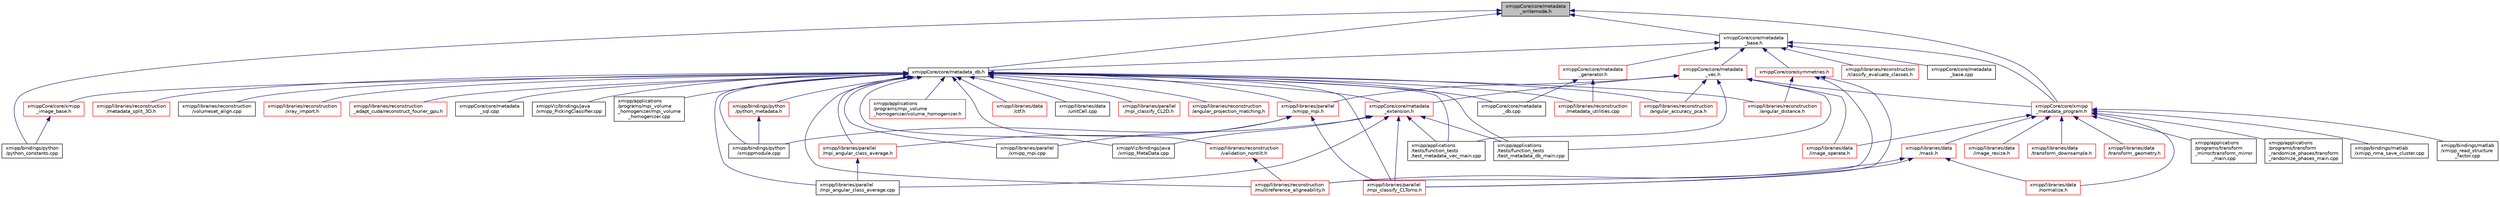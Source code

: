 digraph "xmippCore/core/metadata_writemode.h"
{
  edge [fontname="Helvetica",fontsize="10",labelfontname="Helvetica",labelfontsize="10"];
  node [fontname="Helvetica",fontsize="10",shape=record];
  Node1 [label="xmippCore/core/metadata\l_writemode.h",height=0.2,width=0.4,color="black", fillcolor="grey75", style="filled", fontcolor="black"];
  Node1 -> Node2 [dir="back",color="midnightblue",fontsize="10",style="solid",fontname="Helvetica"];
  Node2 [label="xmipp/bindings/python\l/python_constants.cpp",height=0.2,width=0.4,color="black", fillcolor="white", style="filled",URL="$python__constants_8cpp.html"];
  Node1 -> Node3 [dir="back",color="midnightblue",fontsize="10",style="solid",fontname="Helvetica"];
  Node3 [label="xmippCore/core/metadata\l_base.h",height=0.2,width=0.4,color="black", fillcolor="white", style="filled",URL="$metadata__base_8h.html"];
  Node3 -> Node4 [dir="back",color="midnightblue",fontsize="10",style="solid",fontname="Helvetica"];
  Node4 [label="xmipp/libraries/reconstruction\l/classify_evaluate_classes.h",height=0.2,width=0.4,color="red", fillcolor="white", style="filled",URL="$classify__evaluate__classes_8h.html"];
  Node3 -> Node7 [dir="back",color="midnightblue",fontsize="10",style="solid",fontname="Helvetica"];
  Node7 [label="xmippCore/core/metadata_db.h",height=0.2,width=0.4,color="black", fillcolor="white", style="filled",URL="$metadata__db_8h.html"];
  Node7 -> Node8 [dir="back",color="midnightblue",fontsize="10",style="solid",fontname="Helvetica"];
  Node8 [label="xmipp/applications\l/programs/mpi_volume\l_homogenizer/volume_homogenizer.h",height=0.2,width=0.4,color="red", fillcolor="white", style="filled",URL="$volume__homogenizer_8h.html"];
  Node7 -> Node10 [dir="back",color="midnightblue",fontsize="10",style="solid",fontname="Helvetica"];
  Node10 [label="xmipp/applications\l/programs/mpi_volume\l_homogenizer/mpi_volume\l_homogenizer.cpp",height=0.2,width=0.4,color="black", fillcolor="white", style="filled",URL="$mpi__volume__homogenizer_8cpp.html"];
  Node7 -> Node13 [dir="back",color="midnightblue",fontsize="10",style="solid",fontname="Helvetica"];
  Node13 [label="xmipp/applications\l/tests/function_tests\l/test_metadata_db_main.cpp",height=0.2,width=0.4,color="black", fillcolor="white", style="filled",URL="$test__metadata__db__main_8cpp.html"];
  Node7 -> Node14 [dir="back",color="midnightblue",fontsize="10",style="solid",fontname="Helvetica"];
  Node14 [label="xmipp/applications\l/tests/function_tests\l/test_metadata_vec_main.cpp",height=0.2,width=0.4,color="black", fillcolor="white", style="filled",URL="$test__metadata__vec__main_8cpp.html"];
  Node7 -> Node15 [dir="back",color="midnightblue",fontsize="10",style="solid",fontname="Helvetica"];
  Node15 [label="xmipp/bindings/python\l/python_metadata.h",height=0.2,width=0.4,color="red", fillcolor="white", style="filled",URL="$python__metadata_8h.html"];
  Node15 -> Node19 [dir="back",color="midnightblue",fontsize="10",style="solid",fontname="Helvetica"];
  Node19 [label="xmipp/bindings/python\l/xmippmodule.cpp",height=0.2,width=0.4,color="black", fillcolor="white", style="filled",URL="$xmippmodule_8cpp.html"];
  Node7 -> Node19 [dir="back",color="midnightblue",fontsize="10",style="solid",fontname="Helvetica"];
  Node7 -> Node22 [dir="back",color="midnightblue",fontsize="10",style="solid",fontname="Helvetica"];
  Node22 [label="xmipp/libraries/data\l/ctf.h",height=0.2,width=0.4,color="red", fillcolor="white", style="filled",URL="$ctf_8h.html"];
  Node7 -> Node203 [dir="back",color="midnightblue",fontsize="10",style="solid",fontname="Helvetica"];
  Node203 [label="xmipp/libraries/data\l/unitCell.cpp",height=0.2,width=0.4,color="black", fillcolor="white", style="filled",URL="$unitCell_8cpp.html"];
  Node7 -> Node204 [dir="back",color="midnightblue",fontsize="10",style="solid",fontname="Helvetica"];
  Node204 [label="xmipp/libraries/parallel\l/mpi_angular_class_average.h",height=0.2,width=0.4,color="red", fillcolor="white", style="filled",URL="$mpi__angular__class__average_8h.html"];
  Node204 -> Node206 [dir="back",color="midnightblue",fontsize="10",style="solid",fontname="Helvetica"];
  Node206 [label="xmipp/libraries/parallel\l/mpi_angular_class_average.cpp",height=0.2,width=0.4,color="black", fillcolor="white", style="filled",URL="$mpi__angular__class__average_8cpp.html"];
  Node7 -> Node206 [dir="back",color="midnightblue",fontsize="10",style="solid",fontname="Helvetica"];
  Node7 -> Node207 [dir="back",color="midnightblue",fontsize="10",style="solid",fontname="Helvetica"];
  Node207 [label="xmipp/libraries/parallel\l/mpi_classify_CL2D.h",height=0.2,width=0.4,color="red", fillcolor="white", style="filled",URL="$mpi__classify__CL2D_8h.html"];
  Node7 -> Node210 [dir="back",color="midnightblue",fontsize="10",style="solid",fontname="Helvetica"];
  Node210 [label="xmipp/libraries/parallel\l/xmipp_mpi.h",height=0.2,width=0.4,color="red", fillcolor="white", style="filled",URL="$xmipp__mpi_8h.html"];
  Node210 -> Node204 [dir="back",color="midnightblue",fontsize="10",style="solid",fontname="Helvetica"];
  Node210 -> Node234 [dir="back",color="midnightblue",fontsize="10",style="solid",fontname="Helvetica"];
  Node234 [label="xmipp/libraries/parallel\l/mpi_classify_CLTomo.h",height=0.2,width=0.4,color="red", fillcolor="white", style="filled",URL="$mpi__classify__CLTomo_8h.html"];
  Node210 -> Node276 [dir="back",color="midnightblue",fontsize="10",style="solid",fontname="Helvetica"];
  Node276 [label="xmipp/libraries/parallel\l/xmipp_mpi.cpp",height=0.2,width=0.4,color="black", fillcolor="white", style="filled",URL="$xmipp__mpi_8cpp.html"];
  Node7 -> Node234 [dir="back",color="midnightblue",fontsize="10",style="solid",fontname="Helvetica"];
  Node7 -> Node276 [dir="back",color="midnightblue",fontsize="10",style="solid",fontname="Helvetica"];
  Node7 -> Node280 [dir="back",color="midnightblue",fontsize="10",style="solid",fontname="Helvetica"];
  Node280 [label="xmipp/libraries/reconstruction\l/angular_accuracy_pca.h",height=0.2,width=0.4,color="red", fillcolor="white", style="filled",URL="$angular__accuracy__pca_8h.html"];
  Node7 -> Node283 [dir="back",color="midnightblue",fontsize="10",style="solid",fontname="Helvetica"];
  Node283 [label="xmipp/libraries/reconstruction\l/angular_distance.h",height=0.2,width=0.4,color="red", fillcolor="white", style="filled",URL="$angular__distance_8h.html"];
  Node7 -> Node289 [dir="back",color="midnightblue",fontsize="10",style="solid",fontname="Helvetica"];
  Node289 [label="xmipp/libraries/reconstruction\l/angular_projection_matching.h",height=0.2,width=0.4,color="red", fillcolor="white", style="filled",URL="$angular__projection__matching_8h.html"];
  Node7 -> Node291 [dir="back",color="midnightblue",fontsize="10",style="solid",fontname="Helvetica"];
  Node291 [label="xmipp/libraries/reconstruction\l/metadata_split_3D.h",height=0.2,width=0.4,color="red", fillcolor="white", style="filled",URL="$metadata__split__3D_8h.html"];
  Node7 -> Node294 [dir="back",color="midnightblue",fontsize="10",style="solid",fontname="Helvetica"];
  Node294 [label="xmipp/libraries/reconstruction\l/metadata_utilities.cpp",height=0.2,width=0.4,color="red", fillcolor="white", style="filled",URL="$metadata__utilities_8cpp.html"];
  Node7 -> Node296 [dir="back",color="midnightblue",fontsize="10",style="solid",fontname="Helvetica"];
  Node296 [label="xmipp/libraries/reconstruction\l/validation_nontilt.h",height=0.2,width=0.4,color="red", fillcolor="white", style="filled",URL="$validation__nontilt_8h.html"];
  Node296 -> Node298 [dir="back",color="midnightblue",fontsize="10",style="solid",fontname="Helvetica"];
  Node298 [label="xmipp/libraries/reconstruction\l/multireference_aligneability.h",height=0.2,width=0.4,color="red", fillcolor="white", style="filled",URL="$multireference__aligneability_8h.html"];
  Node7 -> Node298 [dir="back",color="midnightblue",fontsize="10",style="solid",fontname="Helvetica"];
  Node7 -> Node301 [dir="back",color="midnightblue",fontsize="10",style="solid",fontname="Helvetica"];
  Node301 [label="xmipp/libraries/reconstruction\l/volumeset_align.cpp",height=0.2,width=0.4,color="black", fillcolor="white", style="filled",URL="$volumeset__align_8cpp.html"];
  Node7 -> Node302 [dir="back",color="midnightblue",fontsize="10",style="solid",fontname="Helvetica"];
  Node302 [label="xmipp/libraries/reconstruction\l/xray_import.h",height=0.2,width=0.4,color="red", fillcolor="white", style="filled",URL="$xray__import_8h.html"];
  Node7 -> Node305 [dir="back",color="midnightblue",fontsize="10",style="solid",fontname="Helvetica"];
  Node305 [label="xmipp/libraries/reconstruction\l_adapt_cuda/reconstruct_fourier_gpu.h",height=0.2,width=0.4,color="red", fillcolor="white", style="filled",URL="$reconstruct__fourier__gpu_8h.html"];
  Node7 -> Node307 [dir="back",color="midnightblue",fontsize="10",style="solid",fontname="Helvetica"];
  Node307 [label="xmippCore/core/xmipp\l_image_base.h",height=0.2,width=0.4,color="red", fillcolor="white", style="filled",URL="$xmipp__image__base_8h.html"];
  Node307 -> Node2 [dir="back",color="midnightblue",fontsize="10",style="solid",fontname="Helvetica"];
  Node7 -> Node627 [dir="back",color="midnightblue",fontsize="10",style="solid",fontname="Helvetica"];
  Node627 [label="xmippCore/core/metadata\l_extension.h",height=0.2,width=0.4,color="red", fillcolor="white", style="filled",URL="$metadata__extension_8h.html"];
  Node627 -> Node13 [dir="back",color="midnightblue",fontsize="10",style="solid",fontname="Helvetica"];
  Node627 -> Node14 [dir="back",color="midnightblue",fontsize="10",style="solid",fontname="Helvetica"];
  Node627 -> Node19 [dir="back",color="midnightblue",fontsize="10",style="solid",fontname="Helvetica"];
  Node627 -> Node206 [dir="back",color="midnightblue",fontsize="10",style="solid",fontname="Helvetica"];
  Node627 -> Node234 [dir="back",color="midnightblue",fontsize="10",style="solid",fontname="Helvetica"];
  Node627 -> Node198 [dir="back",color="midnightblue",fontsize="10",style="solid",fontname="Helvetica"];
  Node198 [label="xmippViz/bindings/java\l/xmipp_MetaData.cpp",height=0.2,width=0.4,color="black", fillcolor="white", style="filled",URL="$bindings_2java_2xmipp__MetaData_8cpp.html"];
  Node7 -> Node648 [dir="back",color="midnightblue",fontsize="10",style="solid",fontname="Helvetica"];
  Node648 [label="xmippCore/core/metadata\l_db.cpp",height=0.2,width=0.4,color="black", fillcolor="white", style="filled",URL="$metadata__db_8cpp.html"];
  Node7 -> Node682 [dir="back",color="midnightblue",fontsize="10",style="solid",fontname="Helvetica"];
  Node682 [label="xmippCore/core/metadata\l_sql.cpp",height=0.2,width=0.4,color="black", fillcolor="white", style="filled",URL="$metadata__sql_8cpp.html"];
  Node7 -> Node198 [dir="back",color="midnightblue",fontsize="10",style="solid",fontname="Helvetica"];
  Node7 -> Node199 [dir="back",color="midnightblue",fontsize="10",style="solid",fontname="Helvetica"];
  Node199 [label="xmippViz/bindings/java\l/xmipp_PickingClassifier.cpp",height=0.2,width=0.4,color="black", fillcolor="white", style="filled",URL="$xmipp__PickingClassifier_8cpp.html"];
  Node3 -> Node683 [dir="back",color="midnightblue",fontsize="10",style="solid",fontname="Helvetica"];
  Node683 [label="xmippCore/core/metadata\l_vec.h",height=0.2,width=0.4,color="red", fillcolor="white", style="filled",URL="$metadata__vec_8h.html"];
  Node683 -> Node13 [dir="back",color="midnightblue",fontsize="10",style="solid",fontname="Helvetica"];
  Node683 -> Node14 [dir="back",color="midnightblue",fontsize="10",style="solid",fontname="Helvetica"];
  Node683 -> Node512 [dir="back",color="midnightblue",fontsize="10",style="solid",fontname="Helvetica"];
  Node512 [label="xmipp/libraries/data\l/image_operate.h",height=0.2,width=0.4,color="red", fillcolor="white", style="filled",URL="$image__operate_8h.html"];
  Node683 -> Node210 [dir="back",color="midnightblue",fontsize="10",style="solid",fontname="Helvetica"];
  Node683 -> Node280 [dir="back",color="midnightblue",fontsize="10",style="solid",fontname="Helvetica"];
  Node683 -> Node627 [dir="back",color="midnightblue",fontsize="10",style="solid",fontname="Helvetica"];
  Node683 -> Node732 [dir="back",color="midnightblue",fontsize="10",style="solid",fontname="Helvetica"];
  Node732 [label="xmippCore/core/xmipp\l_metadata_program.h",height=0.2,width=0.4,color="red", fillcolor="white", style="filled",URL="$xmipp__metadata__program_8h.html"];
  Node732 -> Node654 [dir="back",color="midnightblue",fontsize="10",style="solid",fontname="Helvetica"];
  Node654 [label="xmipp/applications\l/programs/transform\l_mirror/transform_mirror\l_main.cpp",height=0.2,width=0.4,color="black", fillcolor="white", style="filled",URL="$transform__mirror__main_8cpp.html"];
  Node732 -> Node316 [dir="back",color="midnightblue",fontsize="10",style="solid",fontname="Helvetica"];
  Node316 [label="xmipp/applications\l/programs/transform\l_randomize_phases/transform\l_randomize_phases_main.cpp",height=0.2,width=0.4,color="black", fillcolor="white", style="filled",URL="$transform__randomize__phases__main_8cpp.html"];
  Node732 -> Node733 [dir="back",color="midnightblue",fontsize="10",style="solid",fontname="Helvetica"];
  Node733 [label="xmipp/bindings/matlab\l/xmipp_nma_save_cluster.cpp",height=0.2,width=0.4,color="black", fillcolor="white", style="filled",URL="$xmipp__nma__save__cluster_8cpp.html"];
  Node732 -> Node734 [dir="back",color="midnightblue",fontsize="10",style="solid",fontname="Helvetica"];
  Node734 [label="xmipp/bindings/matlab\l/xmipp_read_structure\l_factor.cpp",height=0.2,width=0.4,color="black", fillcolor="white", style="filled",URL="$xmipp__read__structure__factor_8cpp.html"];
  Node732 -> Node359 [dir="back",color="midnightblue",fontsize="10",style="solid",fontname="Helvetica"];
  Node359 [label="xmipp/libraries/data\l/mask.h",height=0.2,width=0.4,color="red", fillcolor="white", style="filled",URL="$mask_8h.html"];
  Node359 -> Node366 [dir="back",color="midnightblue",fontsize="10",style="solid",fontname="Helvetica"];
  Node366 [label="xmipp/libraries/data\l/normalize.h",height=0.2,width=0.4,color="red", fillcolor="white", style="filled",URL="$normalize_8h.html"];
  Node359 -> Node234 [dir="back",color="midnightblue",fontsize="10",style="solid",fontname="Helvetica"];
  Node359 -> Node298 [dir="back",color="midnightblue",fontsize="10",style="solid",fontname="Helvetica"];
  Node732 -> Node512 [dir="back",color="midnightblue",fontsize="10",style="solid",fontname="Helvetica"];
  Node732 -> Node656 [dir="back",color="midnightblue",fontsize="10",style="solid",fontname="Helvetica"];
  Node656 [label="xmipp/libraries/data\l/image_resize.h",height=0.2,width=0.4,color="red", fillcolor="white", style="filled",URL="$image__resize_8h.html"];
  Node732 -> Node366 [dir="back",color="midnightblue",fontsize="10",style="solid",fontname="Helvetica"];
  Node732 -> Node735 [dir="back",color="midnightblue",fontsize="10",style="solid",fontname="Helvetica"];
  Node735 [label="xmipp/libraries/data\l/transform_downsample.h",height=0.2,width=0.4,color="red", fillcolor="white", style="filled",URL="$transform__downsample_8h.html"];
  Node732 -> Node520 [dir="back",color="midnightblue",fontsize="10",style="solid",fontname="Helvetica"];
  Node520 [label="xmipp/libraries/data\l/transform_geometry.h",height=0.2,width=0.4,color="red", fillcolor="white", style="filled",URL="$transform__geometry_8h.html"];
  Node3 -> Node751 [dir="back",color="midnightblue",fontsize="10",style="solid",fontname="Helvetica"];
  Node751 [label="xmippCore/core/symmetries.h",height=0.2,width=0.4,color="red", fillcolor="white", style="filled",URL="$ore_2core_2symmetries_8h.html"];
  Node751 -> Node234 [dir="back",color="midnightblue",fontsize="10",style="solid",fontname="Helvetica"];
  Node751 -> Node283 [dir="back",color="midnightblue",fontsize="10",style="solid",fontname="Helvetica"];
  Node751 -> Node298 [dir="back",color="midnightblue",fontsize="10",style="solid",fontname="Helvetica"];
  Node3 -> Node647 [dir="back",color="midnightblue",fontsize="10",style="solid",fontname="Helvetica"];
  Node647 [label="xmippCore/core/metadata\l_base.cpp",height=0.2,width=0.4,color="black", fillcolor="white", style="filled",URL="$metadata__base_8cpp.html"];
  Node3 -> Node757 [dir="back",color="midnightblue",fontsize="10",style="solid",fontname="Helvetica"];
  Node757 [label="xmippCore/core/metadata\l_generator.h",height=0.2,width=0.4,color="red", fillcolor="white", style="filled",URL="$metadata__generator_8h.html"];
  Node757 -> Node294 [dir="back",color="midnightblue",fontsize="10",style="solid",fontname="Helvetica"];
  Node757 -> Node648 [dir="back",color="midnightblue",fontsize="10",style="solid",fontname="Helvetica"];
  Node3 -> Node732 [dir="back",color="midnightblue",fontsize="10",style="solid",fontname="Helvetica"];
  Node1 -> Node7 [dir="back",color="midnightblue",fontsize="10",style="solid",fontname="Helvetica"];
  Node1 -> Node732 [dir="back",color="midnightblue",fontsize="10",style="solid",fontname="Helvetica"];
}
